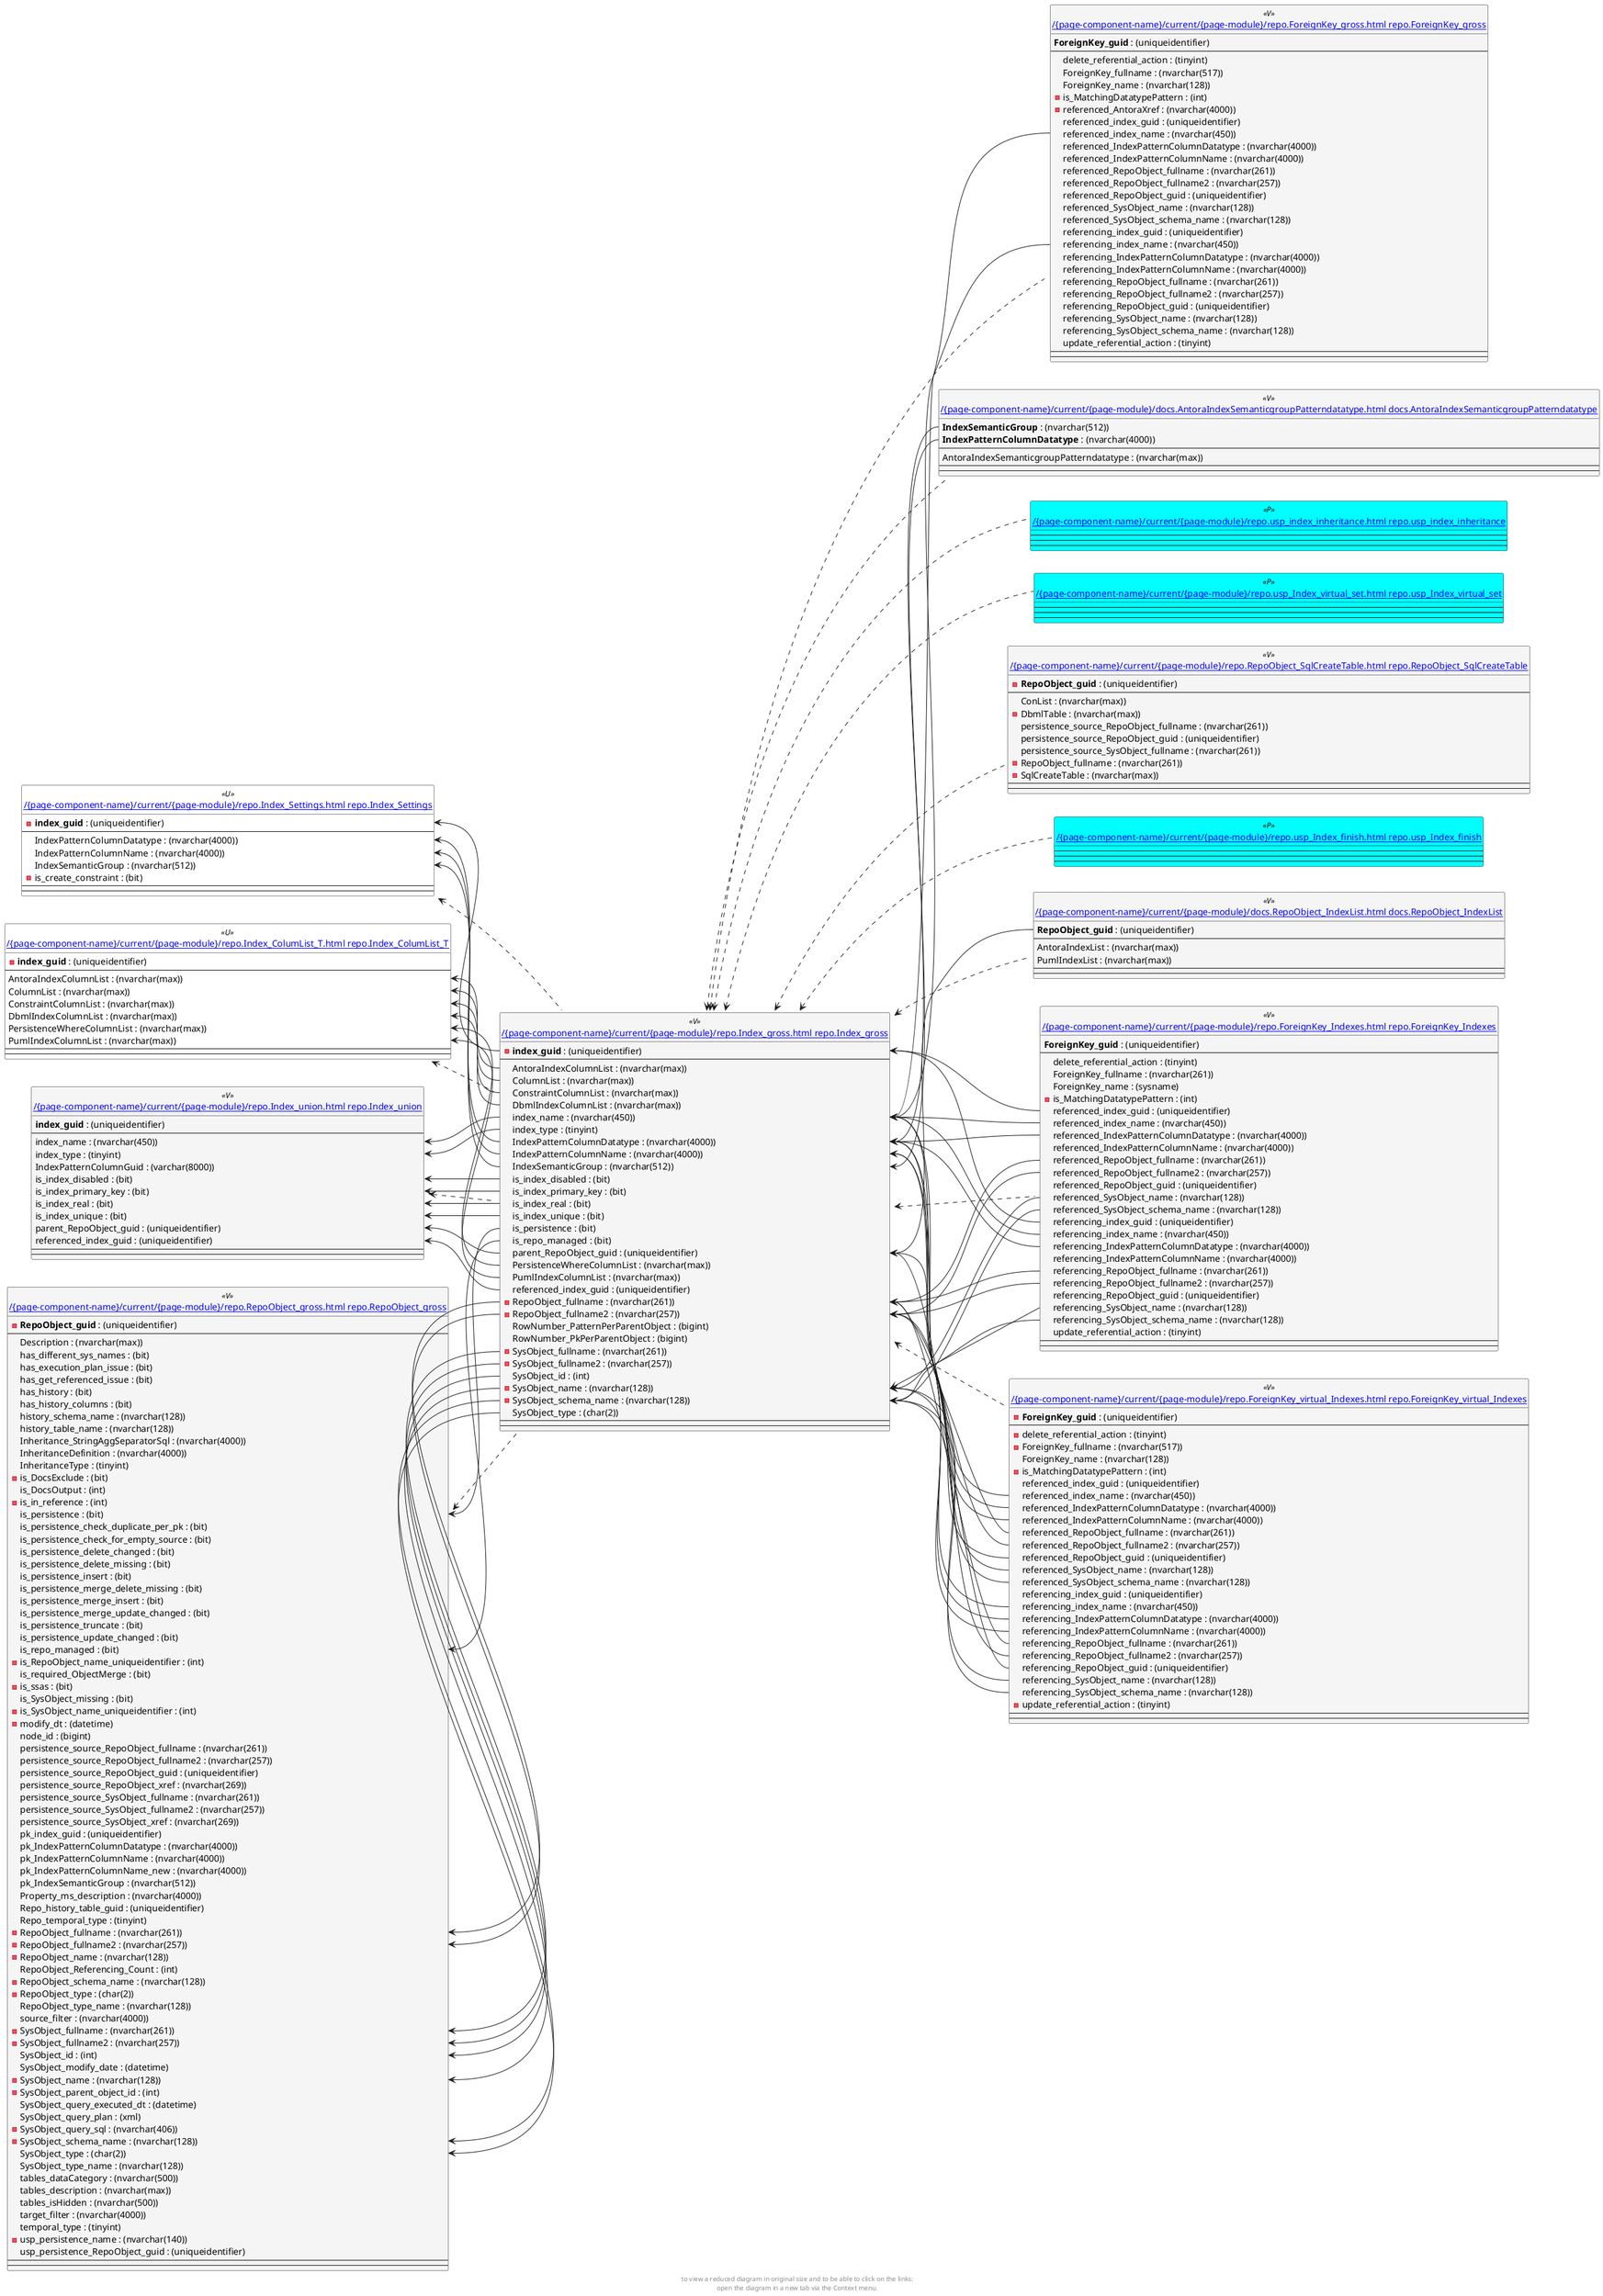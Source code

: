 @startuml
left to right direction
'top to bottom direction
hide circle
'avoide "." issues:
set namespaceSeparator none


skinparam class {
  BackgroundColor White
  BackgroundColor<<FN>> Yellow
  BackgroundColor<<FS>> Yellow
  BackgroundColor<<FT>> LightGray
  BackgroundColor<<IF>> Yellow
  BackgroundColor<<IS>> Yellow
  BackgroundColor<<P>> Aqua
  BackgroundColor<<PC>> Aqua
  BackgroundColor<<SN>> Yellow
  BackgroundColor<<SO>> SlateBlue
  BackgroundColor<<TF>> LightGray
  BackgroundColor<<TR>> Tomato
  BackgroundColor<<U>> White
  BackgroundColor<<V>> WhiteSmoke
  BackgroundColor<<X>> Aqua
}


entity "[[{site-url}/{page-component-name}/current/{page-module}/docs.AntoraIndexSemanticgroupPatterndatatype.html docs.AntoraIndexSemanticgroupPatterndatatype]]" as docs.AntoraIndexSemanticgroupPatterndatatype << V >> {
  **IndexSemanticGroup** : (nvarchar(512))
  **IndexPatternColumnDatatype** : (nvarchar(4000))
  --
  AntoraIndexSemanticgroupPatterndatatype : (nvarchar(max))
  --
  --
}

entity "[[{site-url}/{page-component-name}/current/{page-module}/docs.RepoObject_IndexList.html docs.RepoObject_IndexList]]" as docs.RepoObject_IndexList << V >> {
  **RepoObject_guid** : (uniqueidentifier)
  --
  AntoraIndexList : (nvarchar(max))
  PumlIndexList : (nvarchar(max))
  --
  --
}

entity "[[{site-url}/{page-component-name}/current/{page-module}/repo.ForeignKey_gross.html repo.ForeignKey_gross]]" as repo.ForeignKey_gross << V >> {
  **ForeignKey_guid** : (uniqueidentifier)
  --
  delete_referential_action : (tinyint)
  ForeignKey_fullname : (nvarchar(517))
  ForeignKey_name : (nvarchar(128))
  - is_MatchingDatatypePattern : (int)
  - referenced_AntoraXref : (nvarchar(4000))
  referenced_index_guid : (uniqueidentifier)
  referenced_index_name : (nvarchar(450))
  referenced_IndexPatternColumnDatatype : (nvarchar(4000))
  referenced_IndexPatternColumnName : (nvarchar(4000))
  referenced_RepoObject_fullname : (nvarchar(261))
  referenced_RepoObject_fullname2 : (nvarchar(257))
  referenced_RepoObject_guid : (uniqueidentifier)
  referenced_SysObject_name : (nvarchar(128))
  referenced_SysObject_schema_name : (nvarchar(128))
  referencing_index_guid : (uniqueidentifier)
  referencing_index_name : (nvarchar(450))
  referencing_IndexPatternColumnDatatype : (nvarchar(4000))
  referencing_IndexPatternColumnName : (nvarchar(4000))
  referencing_RepoObject_fullname : (nvarchar(261))
  referencing_RepoObject_fullname2 : (nvarchar(257))
  referencing_RepoObject_guid : (uniqueidentifier)
  referencing_SysObject_name : (nvarchar(128))
  referencing_SysObject_schema_name : (nvarchar(128))
  update_referential_action : (tinyint)
  --
  --
}

entity "[[{site-url}/{page-component-name}/current/{page-module}/repo.ForeignKey_Indexes.html repo.ForeignKey_Indexes]]" as repo.ForeignKey_Indexes << V >> {
  **ForeignKey_guid** : (uniqueidentifier)
  --
  delete_referential_action : (tinyint)
  ForeignKey_fullname : (nvarchar(261))
  ForeignKey_name : (sysname)
  - is_MatchingDatatypePattern : (int)
  referenced_index_guid : (uniqueidentifier)
  referenced_index_name : (nvarchar(450))
  referenced_IndexPatternColumnDatatype : (nvarchar(4000))
  referenced_IndexPatternColumnName : (nvarchar(4000))
  referenced_RepoObject_fullname : (nvarchar(261))
  referenced_RepoObject_fullname2 : (nvarchar(257))
  referenced_RepoObject_guid : (uniqueidentifier)
  referenced_SysObject_name : (nvarchar(128))
  referenced_SysObject_schema_name : (nvarchar(128))
  referencing_index_guid : (uniqueidentifier)
  referencing_index_name : (nvarchar(450))
  referencing_IndexPatternColumnDatatype : (nvarchar(4000))
  referencing_IndexPatternColumnName : (nvarchar(4000))
  referencing_RepoObject_fullname : (nvarchar(261))
  referencing_RepoObject_fullname2 : (nvarchar(257))
  referencing_RepoObject_guid : (uniqueidentifier)
  referencing_SysObject_name : (nvarchar(128))
  referencing_SysObject_schema_name : (nvarchar(128))
  update_referential_action : (tinyint)
  --
  --
}

entity "[[{site-url}/{page-component-name}/current/{page-module}/repo.ForeignKey_virtual_Indexes.html repo.ForeignKey_virtual_Indexes]]" as repo.ForeignKey_virtual_Indexes << V >> {
  - **ForeignKey_guid** : (uniqueidentifier)
  --
  - delete_referential_action : (tinyint)
  - ForeignKey_fullname : (nvarchar(517))
  ForeignKey_name : (nvarchar(128))
  - is_MatchingDatatypePattern : (int)
  referenced_index_guid : (uniqueidentifier)
  referenced_index_name : (nvarchar(450))
  referenced_IndexPatternColumnDatatype : (nvarchar(4000))
  referenced_IndexPatternColumnName : (nvarchar(4000))
  referenced_RepoObject_fullname : (nvarchar(261))
  referenced_RepoObject_fullname2 : (nvarchar(257))
  referenced_RepoObject_guid : (uniqueidentifier)
  referenced_SysObject_name : (nvarchar(128))
  referenced_SysObject_schema_name : (nvarchar(128))
  referencing_index_guid : (uniqueidentifier)
  referencing_index_name : (nvarchar(450))
  referencing_IndexPatternColumnDatatype : (nvarchar(4000))
  referencing_IndexPatternColumnName : (nvarchar(4000))
  referencing_RepoObject_fullname : (nvarchar(261))
  referencing_RepoObject_fullname2 : (nvarchar(257))
  referencing_RepoObject_guid : (uniqueidentifier)
  referencing_SysObject_name : (nvarchar(128))
  referencing_SysObject_schema_name : (nvarchar(128))
  - update_referential_action : (tinyint)
  --
  --
}

entity "[[{site-url}/{page-component-name}/current/{page-module}/repo.Index_ColumList_T.html repo.Index_ColumList_T]]" as repo.Index_ColumList_T << U >> {
  - **index_guid** : (uniqueidentifier)
  --
  AntoraIndexColumnList : (nvarchar(max))
  ColumnList : (nvarchar(max))
  ConstraintColumnList : (nvarchar(max))
  DbmlIndexColumnList : (nvarchar(max))
  PersistenceWhereColumnList : (nvarchar(max))
  PumlIndexColumnList : (nvarchar(max))
  --
  --
}

entity "[[{site-url}/{page-component-name}/current/{page-module}/repo.Index_gross.html repo.Index_gross]]" as repo.Index_gross << V >> {
  - **index_guid** : (uniqueidentifier)
  --
  AntoraIndexColumnList : (nvarchar(max))
  ColumnList : (nvarchar(max))
  ConstraintColumnList : (nvarchar(max))
  DbmlIndexColumnList : (nvarchar(max))
  index_name : (nvarchar(450))
  index_type : (tinyint)
  IndexPatternColumnDatatype : (nvarchar(4000))
  IndexPatternColumnName : (nvarchar(4000))
  IndexSemanticGroup : (nvarchar(512))
  is_index_disabled : (bit)
  is_index_primary_key : (bit)
  is_index_real : (bit)
  is_index_unique : (bit)
  is_persistence : (bit)
  is_repo_managed : (bit)
  parent_RepoObject_guid : (uniqueidentifier)
  PersistenceWhereColumnList : (nvarchar(max))
  PumlIndexColumnList : (nvarchar(max))
  referenced_index_guid : (uniqueidentifier)
  - RepoObject_fullname : (nvarchar(261))
  - RepoObject_fullname2 : (nvarchar(257))
  RowNumber_PatternPerParentObject : (bigint)
  RowNumber_PkPerParentObject : (bigint)
  - SysObject_fullname : (nvarchar(261))
  - SysObject_fullname2 : (nvarchar(257))
  SysObject_id : (int)
  - SysObject_name : (nvarchar(128))
  - SysObject_schema_name : (nvarchar(128))
  SysObject_type : (char(2))
  --
  --
}

entity "[[{site-url}/{page-component-name}/current/{page-module}/repo.Index_Settings.html repo.Index_Settings]]" as repo.Index_Settings << U >> {
  - **index_guid** : (uniqueidentifier)
  --
  IndexPatternColumnDatatype : (nvarchar(4000))
  IndexPatternColumnName : (nvarchar(4000))
  IndexSemanticGroup : (nvarchar(512))
  - is_create_constraint : (bit)
  --
  --
}

entity "[[{site-url}/{page-component-name}/current/{page-module}/repo.Index_union.html repo.Index_union]]" as repo.Index_union << V >> {
  **index_guid** : (uniqueidentifier)
  --
  index_name : (nvarchar(450))
  index_type : (tinyint)
  IndexPatternColumnGuid : (varchar(8000))
  is_index_disabled : (bit)
  is_index_primary_key : (bit)
  is_index_real : (bit)
  is_index_unique : (bit)
  parent_RepoObject_guid : (uniqueidentifier)
  referenced_index_guid : (uniqueidentifier)
  --
  --
}

entity "[[{site-url}/{page-component-name}/current/{page-module}/repo.RepoObject_gross.html repo.RepoObject_gross]]" as repo.RepoObject_gross << V >> {
  - **RepoObject_guid** : (uniqueidentifier)
  --
  Description : (nvarchar(max))
  has_different_sys_names : (bit)
  has_execution_plan_issue : (bit)
  has_get_referenced_issue : (bit)
  has_history : (bit)
  has_history_columns : (bit)
  history_schema_name : (nvarchar(128))
  history_table_name : (nvarchar(128))
  Inheritance_StringAggSeparatorSql : (nvarchar(4000))
  InheritanceDefinition : (nvarchar(4000))
  InheritanceType : (tinyint)
  - is_DocsExclude : (bit)
  is_DocsOutput : (int)
  - is_in_reference : (int)
  is_persistence : (bit)
  is_persistence_check_duplicate_per_pk : (bit)
  is_persistence_check_for_empty_source : (bit)
  is_persistence_delete_changed : (bit)
  is_persistence_delete_missing : (bit)
  is_persistence_insert : (bit)
  is_persistence_merge_delete_missing : (bit)
  is_persistence_merge_insert : (bit)
  is_persistence_merge_update_changed : (bit)
  is_persistence_truncate : (bit)
  is_persistence_update_changed : (bit)
  is_repo_managed : (bit)
  - is_RepoObject_name_uniqueidentifier : (int)
  is_required_ObjectMerge : (bit)
  - is_ssas : (bit)
  is_SysObject_missing : (bit)
  - is_SysObject_name_uniqueidentifier : (int)
  - modify_dt : (datetime)
  node_id : (bigint)
  persistence_source_RepoObject_fullname : (nvarchar(261))
  persistence_source_RepoObject_fullname2 : (nvarchar(257))
  persistence_source_RepoObject_guid : (uniqueidentifier)
  persistence_source_RepoObject_xref : (nvarchar(269))
  persistence_source_SysObject_fullname : (nvarchar(261))
  persistence_source_SysObject_fullname2 : (nvarchar(257))
  persistence_source_SysObject_xref : (nvarchar(269))
  pk_index_guid : (uniqueidentifier)
  pk_IndexPatternColumnDatatype : (nvarchar(4000))
  pk_IndexPatternColumnName : (nvarchar(4000))
  pk_IndexPatternColumnName_new : (nvarchar(4000))
  pk_IndexSemanticGroup : (nvarchar(512))
  Property_ms_description : (nvarchar(4000))
  Repo_history_table_guid : (uniqueidentifier)
  Repo_temporal_type : (tinyint)
  - RepoObject_fullname : (nvarchar(261))
  - RepoObject_fullname2 : (nvarchar(257))
  - RepoObject_name : (nvarchar(128))
  RepoObject_Referencing_Count : (int)
  - RepoObject_schema_name : (nvarchar(128))
  - RepoObject_type : (char(2))
  RepoObject_type_name : (nvarchar(128))
  source_filter : (nvarchar(4000))
  - SysObject_fullname : (nvarchar(261))
  - SysObject_fullname2 : (nvarchar(257))
  SysObject_id : (int)
  SysObject_modify_date : (datetime)
  - SysObject_name : (nvarchar(128))
  - SysObject_parent_object_id : (int)
  SysObject_query_executed_dt : (datetime)
  SysObject_query_plan : (xml)
  - SysObject_query_sql : (nvarchar(406))
  - SysObject_schema_name : (nvarchar(128))
  SysObject_type : (char(2))
  SysObject_type_name : (nvarchar(128))
  tables_dataCategory : (nvarchar(500))
  tables_description : (nvarchar(max))
  tables_isHidden : (nvarchar(500))
  target_filter : (nvarchar(4000))
  temporal_type : (tinyint)
  - usp_persistence_name : (nvarchar(140))
  usp_persistence_RepoObject_guid : (uniqueidentifier)
  --
  --
}

entity "[[{site-url}/{page-component-name}/current/{page-module}/repo.RepoObject_SqlCreateTable.html repo.RepoObject_SqlCreateTable]]" as repo.RepoObject_SqlCreateTable << V >> {
  - **RepoObject_guid** : (uniqueidentifier)
  --
  ConList : (nvarchar(max))
  - DbmlTable : (nvarchar(max))
  persistence_source_RepoObject_fullname : (nvarchar(261))
  persistence_source_RepoObject_guid : (uniqueidentifier)
  persistence_source_SysObject_fullname : (nvarchar(261))
  - RepoObject_fullname : (nvarchar(261))
  - SqlCreateTable : (nvarchar(max))
  --
  --
}

entity "[[{site-url}/{page-component-name}/current/{page-module}/repo.usp_Index_finish.html repo.usp_Index_finish]]" as repo.usp_Index_finish << P >> {
  --
  --
  --
}

entity "[[{site-url}/{page-component-name}/current/{page-module}/repo.usp_index_inheritance.html repo.usp_index_inheritance]]" as repo.usp_index_inheritance << P >> {
  --
  --
  --
}

entity "[[{site-url}/{page-component-name}/current/{page-module}/repo.usp_Index_virtual_set.html repo.usp_Index_virtual_set]]" as repo.usp_Index_virtual_set << P >> {
  --
  --
  --
}

repo.Index_ColumList_T <.. repo.Index_gross
repo.Index_gross <.. repo.usp_Index_virtual_set
repo.Index_gross <.. repo.RepoObject_SqlCreateTable
repo.Index_gross <.. repo.usp_index_inheritance
repo.Index_gross <.. repo.ForeignKey_Indexes
repo.Index_gross <.. repo.ForeignKey_virtual_Indexes
repo.Index_gross <.. repo.usp_Index_finish
repo.Index_gross <.. docs.RepoObject_IndexList
repo.Index_gross <.. docs.AntoraIndexSemanticgroupPatterndatatype
repo.Index_gross <.. repo.ForeignKey_gross
repo.Index_Settings <.. repo.Index_gross
repo.Index_union <.. repo.Index_gross
repo.RepoObject_gross <.. repo.Index_gross
repo.Index_ColumList_T::AntoraIndexColumnList <-- repo.Index_gross::AntoraIndexColumnList
repo.Index_ColumList_T::ColumnList <-- repo.Index_gross::ColumnList
repo.Index_ColumList_T::ConstraintColumnList <-- repo.Index_gross::ConstraintColumnList
repo.Index_ColumList_T::DbmlIndexColumnList <-- repo.Index_gross::DbmlIndexColumnList
repo.Index_ColumList_T::PersistenceWhereColumnList <-- repo.Index_gross::PersistenceWhereColumnList
repo.Index_ColumList_T::PumlIndexColumnList <-- repo.Index_gross::PumlIndexColumnList
repo.Index_gross::index_guid <-- repo.ForeignKey_Indexes::referenced_index_guid
repo.Index_gross::index_guid <-- repo.ForeignKey_Indexes::referencing_index_guid
repo.Index_gross::index_name <-- repo.ForeignKey_gross::referenced_index_name
repo.Index_gross::index_name <-- repo.ForeignKey_gross::referencing_index_name
repo.Index_gross::index_name <-- repo.ForeignKey_Indexes::referenced_index_name
repo.Index_gross::index_name <-- repo.ForeignKey_Indexes::referencing_index_name
repo.Index_gross::index_name <-- repo.ForeignKey_virtual_Indexes::referenced_index_name
repo.Index_gross::index_name <-- repo.ForeignKey_virtual_Indexes::referencing_index_name
repo.Index_gross::IndexPatternColumnDatatype <-- repo.ForeignKey_Indexes::referenced_IndexPatternColumnDatatype
repo.Index_gross::IndexPatternColumnDatatype <-- repo.ForeignKey_Indexes::referencing_IndexPatternColumnDatatype
repo.Index_gross::IndexPatternColumnDatatype <-- repo.ForeignKey_virtual_Indexes::referenced_IndexPatternColumnDatatype
repo.Index_gross::IndexPatternColumnDatatype <-- repo.ForeignKey_virtual_Indexes::referencing_IndexPatternColumnDatatype
repo.Index_gross::IndexPatternColumnDatatype <-- docs.AntoraIndexSemanticgroupPatterndatatype::IndexPatternColumnDatatype
repo.Index_gross::IndexPatternColumnName <-- repo.ForeignKey_virtual_Indexes::referenced_IndexPatternColumnName
repo.Index_gross::IndexPatternColumnName <-- repo.ForeignKey_virtual_Indexes::referencing_IndexPatternColumnName
repo.Index_gross::IndexSemanticGroup <-- docs.AntoraIndexSemanticgroupPatterndatatype::IndexSemanticGroup
repo.Index_gross::parent_RepoObject_guid <-- repo.ForeignKey_virtual_Indexes::referenced_RepoObject_guid
repo.Index_gross::parent_RepoObject_guid <-- repo.ForeignKey_virtual_Indexes::referencing_RepoObject_guid
repo.Index_gross::parent_RepoObject_guid <-- docs.RepoObject_IndexList::RepoObject_guid
repo.Index_gross::RepoObject_fullname <-- repo.ForeignKey_Indexes::referenced_RepoObject_fullname
repo.Index_gross::RepoObject_fullname <-- repo.ForeignKey_Indexes::referencing_RepoObject_fullname
repo.Index_gross::RepoObject_fullname <-- repo.ForeignKey_virtual_Indexes::referenced_RepoObject_fullname
repo.Index_gross::RepoObject_fullname <-- repo.ForeignKey_virtual_Indexes::referencing_RepoObject_fullname
repo.Index_gross::RepoObject_fullname2 <-- repo.ForeignKey_Indexes::referenced_RepoObject_fullname2
repo.Index_gross::RepoObject_fullname2 <-- repo.ForeignKey_Indexes::referencing_RepoObject_fullname2
repo.Index_gross::RepoObject_fullname2 <-- repo.ForeignKey_virtual_Indexes::referenced_RepoObject_fullname2
repo.Index_gross::RepoObject_fullname2 <-- repo.ForeignKey_virtual_Indexes::referencing_RepoObject_fullname2
repo.Index_gross::SysObject_name <-- repo.ForeignKey_Indexes::referenced_SysObject_name
repo.Index_gross::SysObject_name <-- repo.ForeignKey_Indexes::referencing_SysObject_name
repo.Index_gross::SysObject_name <-- repo.ForeignKey_virtual_Indexes::referenced_SysObject_name
repo.Index_gross::SysObject_name <-- repo.ForeignKey_virtual_Indexes::referencing_SysObject_name
repo.Index_gross::SysObject_schema_name <-- repo.ForeignKey_Indexes::referenced_SysObject_schema_name
repo.Index_gross::SysObject_schema_name <-- repo.ForeignKey_Indexes::referencing_SysObject_schema_name
repo.Index_gross::SysObject_schema_name <-- repo.ForeignKey_virtual_Indexes::referenced_SysObject_schema_name
repo.Index_gross::SysObject_schema_name <-- repo.ForeignKey_virtual_Indexes::referencing_SysObject_schema_name
repo.Index_Settings::index_guid <-- repo.Index_gross::index_guid
repo.Index_Settings::IndexPatternColumnDatatype <-- repo.Index_gross::IndexPatternColumnDatatype
repo.Index_Settings::IndexPatternColumnName <-- repo.Index_gross::IndexPatternColumnName
repo.Index_Settings::IndexSemanticGroup <-- repo.Index_gross::IndexSemanticGroup
repo.Index_union::index_name <-- repo.Index_gross::index_name
repo.Index_union::index_type <-- repo.Index_gross::index_type
repo.Index_union::is_index_disabled <-- repo.Index_gross::is_index_disabled
repo.Index_union::is_index_primary_key <-- repo.Index_gross::is_index_primary_key
repo.Index_union::is_index_real <-- repo.Index_gross::is_index_real
repo.Index_union::is_index_unique <-- repo.Index_gross::is_index_unique
repo.Index_union::parent_RepoObject_guid <-- repo.Index_gross::parent_RepoObject_guid
repo.Index_union::referenced_index_guid <-- repo.Index_gross::referenced_index_guid
repo.RepoObject_gross::is_persistence <-- repo.Index_gross::is_persistence
repo.RepoObject_gross::is_repo_managed <-- repo.Index_gross::is_repo_managed
repo.RepoObject_gross::RepoObject_fullname <-- repo.Index_gross::RepoObject_fullname
repo.RepoObject_gross::RepoObject_fullname2 <-- repo.Index_gross::RepoObject_fullname2
repo.RepoObject_gross::SysObject_fullname <-- repo.Index_gross::SysObject_fullname
repo.RepoObject_gross::SysObject_fullname2 <-- repo.Index_gross::SysObject_fullname2
repo.RepoObject_gross::SysObject_id <-- repo.Index_gross::SysObject_id
repo.RepoObject_gross::SysObject_name <-- repo.Index_gross::SysObject_name
repo.RepoObject_gross::SysObject_schema_name <-- repo.Index_gross::SysObject_schema_name
repo.RepoObject_gross::SysObject_type <-- repo.Index_gross::SysObject_type
footer
to view a reduced diagram in original size and to be able to click on the links:
open the diagram in a new tab via the Context menu.
end footer

@enduml

